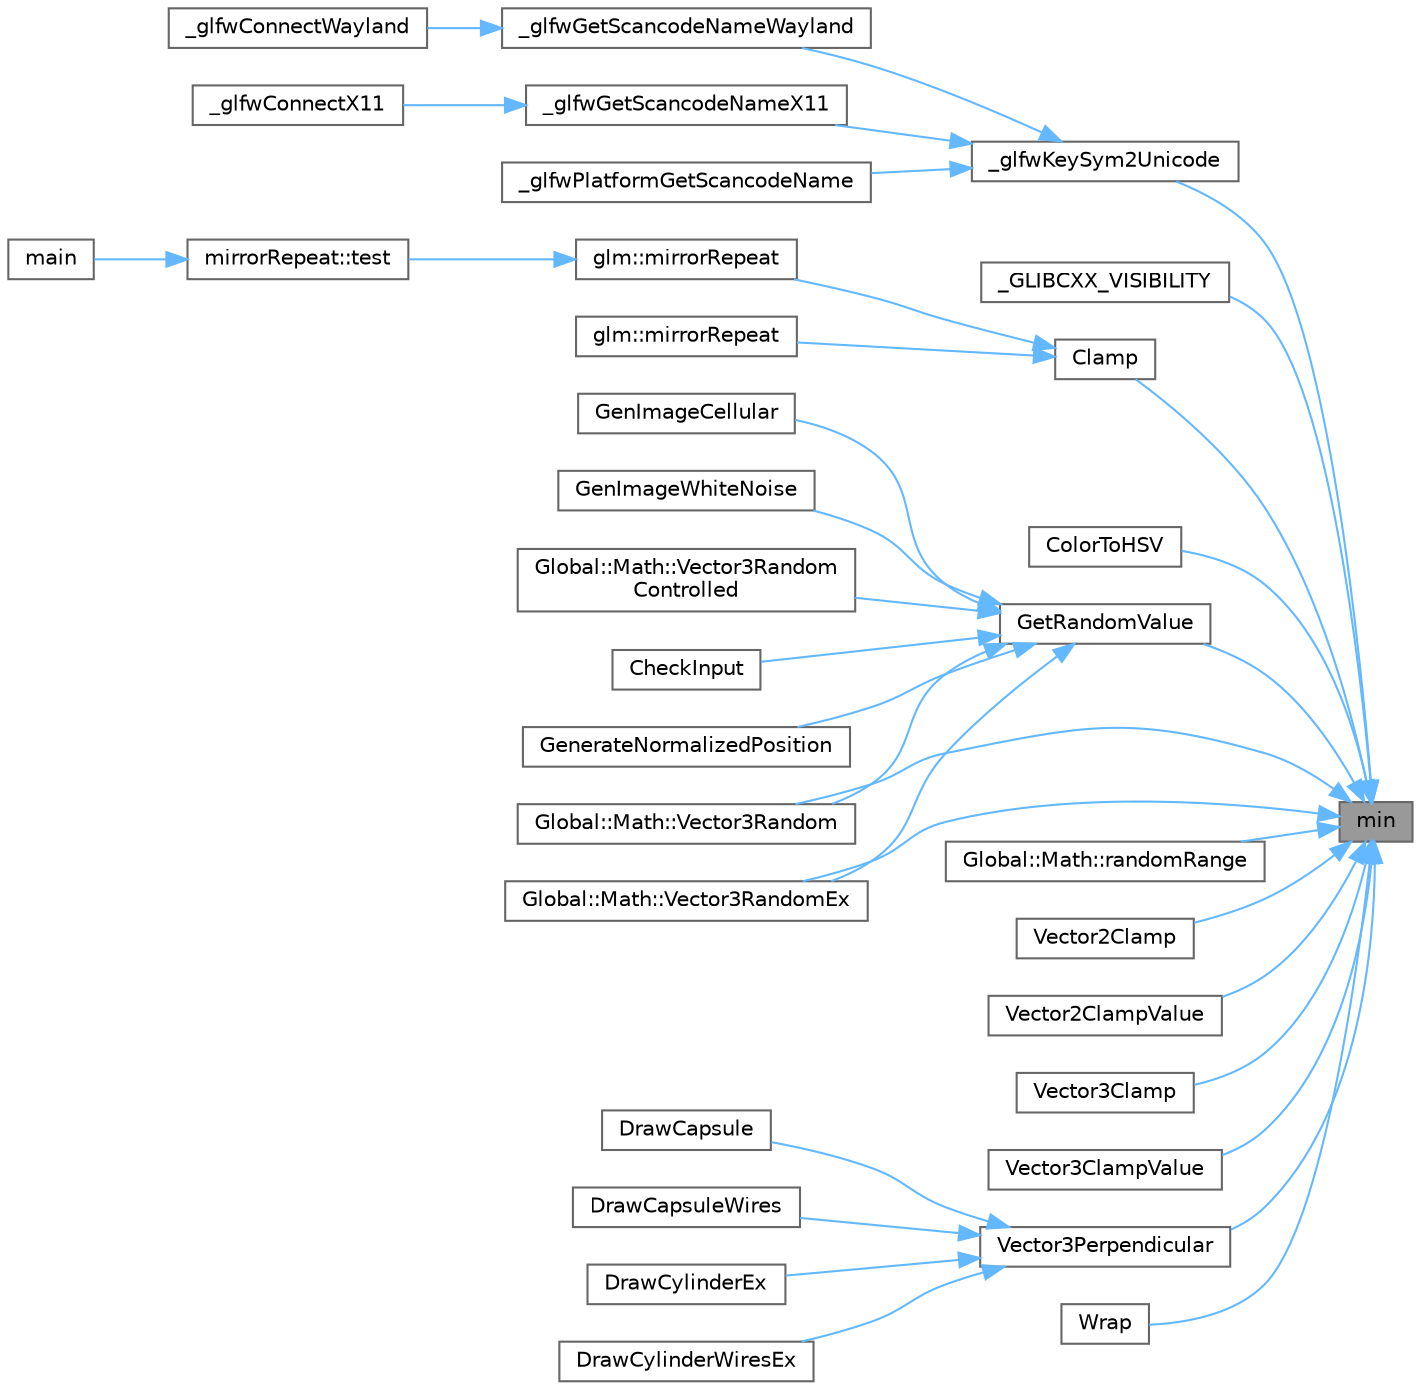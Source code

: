 digraph "min"
{
 // LATEX_PDF_SIZE
  bgcolor="transparent";
  edge [fontname=Helvetica,fontsize=10,labelfontname=Helvetica,labelfontsize=10];
  node [fontname=Helvetica,fontsize=10,shape=box,height=0.2,width=0.4];
  rankdir="RL";
  Node1 [id="Node000001",label="min",height=0.2,width=0.4,color="gray40", fillcolor="grey60", style="filled", fontcolor="black",tooltip=" "];
  Node1 -> Node2 [id="edge69_Node000001_Node000002",dir="back",color="steelblue1",style="solid",tooltip=" "];
  Node2 [id="Node000002",label="_glfwKeySym2Unicode",height=0.2,width=0.4,color="grey40", fillcolor="white", style="filled",URL="$_classes_2lib_2external_2glfw_2src_2xkb__unicode_8c.html#acc4747eb62386c01c9dd0cd6997c8983",tooltip=" "];
  Node2 -> Node3 [id="edge70_Node000002_Node000003",dir="back",color="steelblue1",style="solid",tooltip=" "];
  Node3 [id="Node000003",label="_glfwGetScancodeNameWayland",height=0.2,width=0.4,color="grey40", fillcolor="white", style="filled",URL="$lib_2external_2glfw_2src_2wl__window_8c.html#aaed25103e4cc8c776024035978f9e436",tooltip=" "];
  Node3 -> Node4 [id="edge71_Node000003_Node000004",dir="back",color="steelblue1",style="solid",tooltip=" "];
  Node4 [id="Node000004",label="_glfwConnectWayland",height=0.2,width=0.4,color="grey40", fillcolor="white", style="filled",URL="$_classes_2lib_2external_2glfw_2src_2wl__init_8c.html#aa808bd5a1ba23557d20738142c2066e7",tooltip=" "];
  Node2 -> Node5 [id="edge72_Node000002_Node000005",dir="back",color="steelblue1",style="solid",tooltip=" "];
  Node5 [id="Node000005",label="_glfwGetScancodeNameX11",height=0.2,width=0.4,color="grey40", fillcolor="white", style="filled",URL="$lib_2external_2glfw_2src_2x11__window_8c.html#a7edbff336006d01dc97665562d468464",tooltip=" "];
  Node5 -> Node6 [id="edge73_Node000005_Node000006",dir="back",color="steelblue1",style="solid",tooltip=" "];
  Node6 [id="Node000006",label="_glfwConnectX11",height=0.2,width=0.4,color="grey40", fillcolor="white", style="filled",URL="$_classes_2lib_2external_2glfw_2src_2x11__init_8c.html#a3ef34494ec1a6b49e24c3139b0bbdb56",tooltip=" "];
  Node2 -> Node7 [id="edge74_Node000002_Node000007",dir="back",color="steelblue1",style="solid",tooltip=" "];
  Node7 [id="Node000007",label="_glfwPlatformGetScancodeName",height=0.2,width=0.4,color="grey40", fillcolor="white", style="filled",URL="$_classes_2lib_2raylib_2src_2external_2glfw_2src_2x11__window_8c.html#a650aa303191e339cfc2176051a93c46f",tooltip=" "];
  Node1 -> Node8 [id="edge75_Node000001_Node000008",dir="back",color="steelblue1",style="solid",tooltip=" "];
  Node8 [id="Node000008",label="_GLIBCXX_VISIBILITY",height=0.2,width=0.4,color="grey40", fillcolor="white", style="filled",URL="$group__sorting__algorithms.html#ga544d74b2d5d0dd2197f5fd6f02691de0",tooltip=" "];
  Node1 -> Node9 [id="edge76_Node000001_Node000009",dir="back",color="steelblue1",style="solid",tooltip=" "];
  Node9 [id="Node000009",label="Clamp",height=0.2,width=0.4,color="grey40", fillcolor="white", style="filled",URL="$_classes_2lib_2raylib_2src_2raymath_8h.html#a64beeee263c2b7d8890627cdb0d6f793",tooltip=" "];
  Node9 -> Node10 [id="edge77_Node000009_Node000010",dir="back",color="steelblue1",style="solid",tooltip=" "];
  Node10 [id="Node000010",label="glm::mirrorRepeat",height=0.2,width=0.4,color="grey40", fillcolor="white", style="filled",URL="$group__ext__scalar__common.html#ga16a89b0661b60d5bea85137bbae74d73",tooltip=" "];
  Node10 -> Node11 [id="edge78_Node000010_Node000011",dir="back",color="steelblue1",style="solid",tooltip=" "];
  Node11 [id="Node000011",label="mirrorRepeat::test",height=0.2,width=0.4,color="grey40", fillcolor="white", style="filled",URL="$namespacemirror_repeat.html#a7727aa398e2749f274ee1496a8d2195d",tooltip=" "];
  Node11 -> Node12 [id="edge79_Node000011_Node000012",dir="back",color="steelblue1",style="solid",tooltip=" "];
  Node12 [id="Node000012",label="main",height=0.2,width=0.4,color="grey40", fillcolor="white", style="filled",URL="$_classes_2lib_2glm_2test_2gtx_2gtx__wrap_8cpp.html#ae66f6b31b5ad750f1fe042a706a4e3d4",tooltip=" "];
  Node9 -> Node13 [id="edge80_Node000009_Node000013",dir="back",color="steelblue1",style="solid",tooltip=" "];
  Node13 [id="Node000013",label="glm::mirrorRepeat",height=0.2,width=0.4,color="grey40", fillcolor="white", style="filled",URL="$group__ext__vector__common.html#ga8a127af7b59a8d94c7c7c7b185c94624",tooltip=" "];
  Node1 -> Node14 [id="edge81_Node000001_Node000014",dir="back",color="steelblue1",style="solid",tooltip=" "];
  Node14 [id="Node000014",label="ColorToHSV",height=0.2,width=0.4,color="grey40", fillcolor="white", style="filled",URL="$_old_2_classes_2lib_2rtextures_8c.html#a77ddc7bb57fbf267b1c38227d564e3a7",tooltip=" "];
  Node1 -> Node15 [id="edge82_Node000001_Node000015",dir="back",color="steelblue1",style="solid",tooltip=" "];
  Node15 [id="Node000015",label="GetRandomValue",height=0.2,width=0.4,color="grey40", fillcolor="white", style="filled",URL="$_old_2_classes_2lib_2rcore_8c.html#a7128ecfc65af18070899db49500b8b55",tooltip=" "];
  Node15 -> Node16 [id="edge83_Node000015_Node000016",dir="back",color="steelblue1",style="solid",tooltip=" "];
  Node16 [id="Node000016",label="CheckInput",height=0.2,width=0.4,color="grey40", fillcolor="white", style="filled",URL="$_classes_2_player_2_player_8cpp.html#a5eb54a9945ea59e33400b413b6b6a8e8",tooltip=" "];
  Node15 -> Node17 [id="edge84_Node000015_Node000017",dir="back",color="steelblue1",style="solid",tooltip=" "];
  Node17 [id="Node000017",label="GenerateNormalizedPosition",height=0.2,width=0.4,color="grey40", fillcolor="white", style="filled",URL="$_classes_2_terrain_builder_8h.html#a5f4275d380e6d441e55dfbc06aa1d39e",tooltip=" "];
  Node15 -> Node18 [id="edge85_Node000015_Node000018",dir="back",color="steelblue1",style="solid",tooltip=" "];
  Node18 [id="Node000018",label="GenImageCellular",height=0.2,width=0.4,color="grey40", fillcolor="white", style="filled",URL="$_old_2_classes_2lib_2rtextures_8c.html#a8f790af13aaf234d59c51e1713604cbe",tooltip=" "];
  Node15 -> Node19 [id="edge86_Node000015_Node000019",dir="back",color="steelblue1",style="solid",tooltip=" "];
  Node19 [id="Node000019",label="GenImageWhiteNoise",height=0.2,width=0.4,color="grey40", fillcolor="white", style="filled",URL="$_old_2_classes_2lib_2rtextures_8c.html#a3dfc64cb45a6ccc24f58955c801a4f74",tooltip=" "];
  Node15 -> Node20 [id="edge87_Node000015_Node000020",dir="back",color="steelblue1",style="solid",tooltip=" "];
  Node20 [id="Node000020",label="Global::Math::Vector3Random",height=0.2,width=0.4,color="grey40", fillcolor="white", style="filled",URL="$class_global_1_1_math.html#ad7d9136265e3b6efd9cd180c8ba07ba3",tooltip=" "];
  Node15 -> Node21 [id="edge88_Node000015_Node000021",dir="back",color="steelblue1",style="solid",tooltip=" "];
  Node21 [id="Node000021",label="Global::Math::Vector3Random\lControlled",height=0.2,width=0.4,color="grey40", fillcolor="white", style="filled",URL="$class_global_1_1_math.html#a86da5b697465f2d6893d091b08e335ce",tooltip=" "];
  Node15 -> Node22 [id="edge89_Node000015_Node000022",dir="back",color="steelblue1",style="solid",tooltip=" "];
  Node22 [id="Node000022",label="Global::Math::Vector3RandomEx",height=0.2,width=0.4,color="grey40", fillcolor="white", style="filled",URL="$class_global_1_1_math.html#a5643e6f21e4df1fcd428ac849477ca13",tooltip=" "];
  Node1 -> Node23 [id="edge90_Node000001_Node000023",dir="back",color="steelblue1",style="solid",tooltip=" "];
  Node23 [id="Node000023",label="Global::Math::randomRange",height=0.2,width=0.4,color="grey40", fillcolor="white", style="filled",URL="$class_global_1_1_math.html#ac0513a944dfbb744f2757f716186f176",tooltip=" "];
  Node1 -> Node24 [id="edge91_Node000001_Node000024",dir="back",color="steelblue1",style="solid",tooltip=" "];
  Node24 [id="Node000024",label="Vector2Clamp",height=0.2,width=0.4,color="grey40", fillcolor="white", style="filled",URL="$_classes_2lib_2raymath_8h.html#a8b92f34da510cd9d24c6eac837282b05",tooltip=" "];
  Node1 -> Node25 [id="edge92_Node000001_Node000025",dir="back",color="steelblue1",style="solid",tooltip=" "];
  Node25 [id="Node000025",label="Vector2ClampValue",height=0.2,width=0.4,color="grey40", fillcolor="white", style="filled",URL="$_classes_2lib_2raymath_8h.html#a090f410ccd7877303169c08a254b3961",tooltip=" "];
  Node1 -> Node26 [id="edge93_Node000001_Node000026",dir="back",color="steelblue1",style="solid",tooltip=" "];
  Node26 [id="Node000026",label="Vector3Clamp",height=0.2,width=0.4,color="grey40", fillcolor="white", style="filled",URL="$_classes_2lib_2raymath_8h.html#a151bdc43cc948cc65c920fba1f2be239",tooltip=" "];
  Node1 -> Node27 [id="edge94_Node000001_Node000027",dir="back",color="steelblue1",style="solid",tooltip=" "];
  Node27 [id="Node000027",label="Vector3ClampValue",height=0.2,width=0.4,color="grey40", fillcolor="white", style="filled",URL="$_classes_2lib_2raymath_8h.html#ab6abe31f8df17d39a71e0aaa15d3ca40",tooltip=" "];
  Node1 -> Node28 [id="edge95_Node000001_Node000028",dir="back",color="steelblue1",style="solid",tooltip=" "];
  Node28 [id="Node000028",label="Vector3Perpendicular",height=0.2,width=0.4,color="grey40", fillcolor="white", style="filled",URL="$_classes_2lib_2raylib_2src_2raymath_8h.html#a982f1e66441c6028626c2be512bbee09",tooltip=" "];
  Node28 -> Node29 [id="edge96_Node000028_Node000029",dir="back",color="steelblue1",style="solid",tooltip=" "];
  Node29 [id="Node000029",label="DrawCapsule",height=0.2,width=0.4,color="grey40", fillcolor="white", style="filled",URL="$_old_2_classes_2lib_2rmodels_8c.html#a48ecc513d0e28cb0d6d45ae9d2c6f46a",tooltip=" "];
  Node28 -> Node30 [id="edge97_Node000028_Node000030",dir="back",color="steelblue1",style="solid",tooltip=" "];
  Node30 [id="Node000030",label="DrawCapsuleWires",height=0.2,width=0.4,color="grey40", fillcolor="white", style="filled",URL="$_old_2_classes_2lib_2rmodels_8c.html#a380ffff864750df3f0bed0514939168e",tooltip=" "];
  Node28 -> Node31 [id="edge98_Node000028_Node000031",dir="back",color="steelblue1",style="solid",tooltip=" "];
  Node31 [id="Node000031",label="DrawCylinderEx",height=0.2,width=0.4,color="grey40", fillcolor="white", style="filled",URL="$_old_2_classes_2lib_2rmodels_8c.html#a1734e3ee2ac7493e1e3f599df095db64",tooltip=" "];
  Node28 -> Node32 [id="edge99_Node000028_Node000032",dir="back",color="steelblue1",style="solid",tooltip=" "];
  Node32 [id="Node000032",label="DrawCylinderWiresEx",height=0.2,width=0.4,color="grey40", fillcolor="white", style="filled",URL="$_old_2_classes_2lib_2rmodels_8c.html#a3724bd7504ebe7eb3c904b5e8e10e1a7",tooltip=" "];
  Node1 -> Node20 [id="edge100_Node000001_Node000020",dir="back",color="steelblue1",style="solid",tooltip=" "];
  Node1 -> Node22 [id="edge101_Node000001_Node000022",dir="back",color="steelblue1",style="solid",tooltip=" "];
  Node1 -> Node33 [id="edge102_Node000001_Node000033",dir="back",color="steelblue1",style="solid",tooltip=" "];
  Node33 [id="Node000033",label="Wrap",height=0.2,width=0.4,color="grey40", fillcolor="white", style="filled",URL="$_classes_2lib_2raymath_8h.html#a860599a4d89fb83090024811f068f114",tooltip=" "];
}

